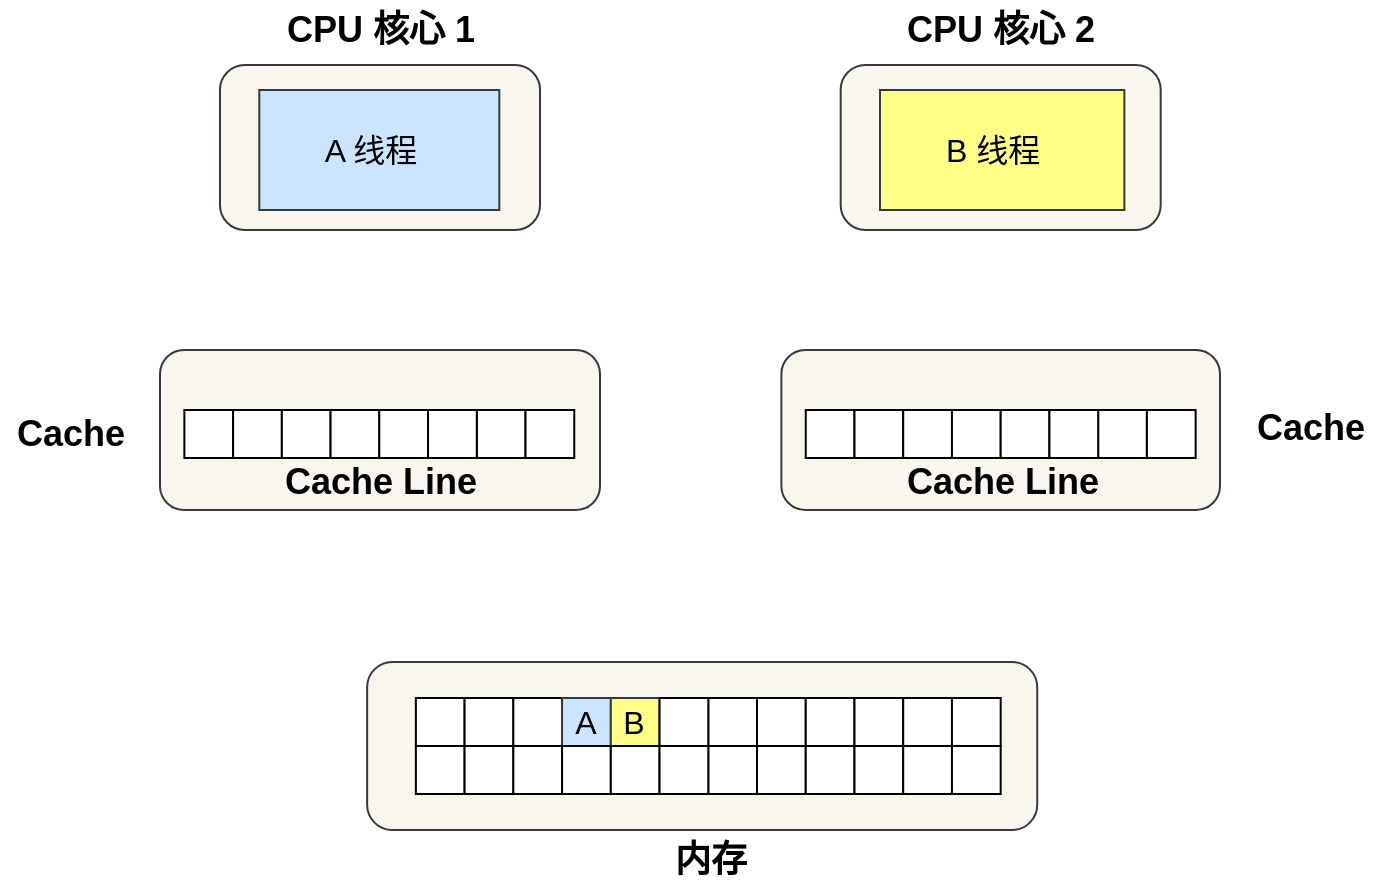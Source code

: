 <mxfile version="13.8.8" type="github">
  <diagram id="YQYUdGF5xfu3pPtqBIPY" name="Page-1">
    <mxGraphModel dx="4890" dy="3186" grid="1" gridSize="10" guides="1" tooltips="1" connect="1" arrows="1" fold="1" page="1" pageScale="1" pageWidth="827" pageHeight="1169" math="0" shadow="0">
      <root>
        <mxCell id="0" />
        <mxCell id="1" parent="0" />
        <mxCell id="lsBpb8DWqsiXdv3pU4EK-55" value="" style="rounded=1;whiteSpace=wrap;html=1;shadow=0;sketch=0;strokeWidth=1;fillColor=#f9f7ed;strokeColor=#36393d;" vertex="1" parent="1">
          <mxGeometry x="60" y="-62.5" width="160" height="82.5" as="geometry" />
        </mxCell>
        <mxCell id="lsBpb8DWqsiXdv3pU4EK-56" value="&lt;font style=&quot;font-size: 16px&quot;&gt;A 线程&amp;nbsp;&amp;nbsp;&lt;/font&gt;" style="rounded=0;whiteSpace=wrap;html=1;shadow=0;sketch=0;strokeWidth=1;fillColor=#cce5ff;strokeColor=#36393d;" vertex="1" parent="1">
          <mxGeometry x="79.66" y="-50" width="120" height="60" as="geometry" />
        </mxCell>
        <mxCell id="lsBpb8DWqsiXdv3pU4EK-57" value="" style="rounded=1;whiteSpace=wrap;html=1;shadow=0;sketch=0;strokeWidth=1;fillColor=#f9f7ed;strokeColor=#36393d;" vertex="1" parent="1">
          <mxGeometry x="133.563" y="236" width="335.057" height="84" as="geometry" />
        </mxCell>
        <mxCell id="lsBpb8DWqsiXdv3pU4EK-58" value="" style="rounded=1;whiteSpace=wrap;html=1;shadow=0;sketch=0;strokeWidth=1;fillColor=#f9f7ed;strokeColor=#36393d;" vertex="1" parent="1">
          <mxGeometry x="340.69" y="80" width="219.31" height="80" as="geometry" />
        </mxCell>
        <mxCell id="lsBpb8DWqsiXdv3pU4EK-59" value="" style="rounded=1;whiteSpace=wrap;html=1;shadow=0;sketch=0;strokeWidth=1;fillColor=#f9f7ed;strokeColor=#36393d;" vertex="1" parent="1">
          <mxGeometry x="30" y="80" width="220" height="80" as="geometry" />
        </mxCell>
        <mxCell id="lsBpb8DWqsiXdv3pU4EK-60" value="" style="rounded=0;whiteSpace=wrap;html=1;strokeWidth=1;" vertex="1" parent="1">
          <mxGeometry x="157.931" y="254" width="24.368" height="24" as="geometry" />
        </mxCell>
        <mxCell id="lsBpb8DWqsiXdv3pU4EK-61" value="" style="rounded=0;whiteSpace=wrap;html=1;strokeWidth=1;" vertex="1" parent="1">
          <mxGeometry x="182.299" y="254" width="24.368" height="24" as="geometry" />
        </mxCell>
        <mxCell id="lsBpb8DWqsiXdv3pU4EK-62" value="" style="rounded=0;whiteSpace=wrap;html=1;strokeWidth=1;" vertex="1" parent="1">
          <mxGeometry x="206.667" y="254" width="24.368" height="24" as="geometry" />
        </mxCell>
        <mxCell id="lsBpb8DWqsiXdv3pU4EK-63" value="A" style="rounded=0;whiteSpace=wrap;html=1;strokeWidth=1;fillColor=#cce5ff;strokeColor=#36393d;fontSize=16;" vertex="1" parent="1">
          <mxGeometry x="231.034" y="254" width="24.368" height="24" as="geometry" />
        </mxCell>
        <mxCell id="lsBpb8DWqsiXdv3pU4EK-64" value="B" style="rounded=0;whiteSpace=wrap;html=1;strokeWidth=1;fillColor=#ffff88;strokeColor=#36393d;fontSize=16;" vertex="1" parent="1">
          <mxGeometry x="255.402" y="254" width="24.368" height="24" as="geometry" />
        </mxCell>
        <mxCell id="lsBpb8DWqsiXdv3pU4EK-65" value="" style="rounded=0;whiteSpace=wrap;html=1;strokeWidth=1;" vertex="1" parent="1">
          <mxGeometry x="304.138" y="254" width="24.368" height="24" as="geometry" />
        </mxCell>
        <mxCell id="lsBpb8DWqsiXdv3pU4EK-66" value="" style="rounded=0;whiteSpace=wrap;html=1;strokeWidth=1;" vertex="1" parent="1">
          <mxGeometry x="279.77" y="254" width="24.368" height="24" as="geometry" />
        </mxCell>
        <mxCell id="lsBpb8DWqsiXdv3pU4EK-67" value="" style="rounded=0;whiteSpace=wrap;html=1;strokeWidth=1;sketch=0;shadow=0;" vertex="1" parent="1">
          <mxGeometry x="328.506" y="254" width="24.368" height="24" as="geometry" />
        </mxCell>
        <mxCell id="lsBpb8DWqsiXdv3pU4EK-68" value="" style="rounded=0;whiteSpace=wrap;html=1;strokeWidth=1;" vertex="1" parent="1">
          <mxGeometry x="352.874" y="254" width="24.368" height="24" as="geometry" />
        </mxCell>
        <mxCell id="lsBpb8DWqsiXdv3pU4EK-69" value="" style="rounded=0;whiteSpace=wrap;html=1;strokeWidth=1;" vertex="1" parent="1">
          <mxGeometry x="377.241" y="254" width="24.368" height="24" as="geometry" />
        </mxCell>
        <mxCell id="lsBpb8DWqsiXdv3pU4EK-70" value="" style="rounded=0;whiteSpace=wrap;html=1;" vertex="1" parent="1">
          <mxGeometry x="157.931" y="278" width="24.368" height="24" as="geometry" />
        </mxCell>
        <mxCell id="lsBpb8DWqsiXdv3pU4EK-71" value="" style="rounded=0;whiteSpace=wrap;html=1;" vertex="1" parent="1">
          <mxGeometry x="182.299" y="278" width="24.368" height="24" as="geometry" />
        </mxCell>
        <mxCell id="lsBpb8DWqsiXdv3pU4EK-72" value="" style="rounded=0;whiteSpace=wrap;html=1;" vertex="1" parent="1">
          <mxGeometry x="206.667" y="278" width="24.368" height="24" as="geometry" />
        </mxCell>
        <mxCell id="lsBpb8DWqsiXdv3pU4EK-73" value="" style="rounded=0;whiteSpace=wrap;html=1;" vertex="1" parent="1">
          <mxGeometry x="231.034" y="278" width="24.368" height="24" as="geometry" />
        </mxCell>
        <mxCell id="lsBpb8DWqsiXdv3pU4EK-74" value="" style="rounded=0;whiteSpace=wrap;html=1;" vertex="1" parent="1">
          <mxGeometry x="255.402" y="278" width="24.368" height="24" as="geometry" />
        </mxCell>
        <mxCell id="lsBpb8DWqsiXdv3pU4EK-75" value="" style="rounded=0;whiteSpace=wrap;html=1;" vertex="1" parent="1">
          <mxGeometry x="304.138" y="278" width="24.368" height="24" as="geometry" />
        </mxCell>
        <mxCell id="lsBpb8DWqsiXdv3pU4EK-76" value="" style="rounded=0;whiteSpace=wrap;html=1;" vertex="1" parent="1">
          <mxGeometry x="279.77" y="278" width="24.368" height="24" as="geometry" />
        </mxCell>
        <mxCell id="lsBpb8DWqsiXdv3pU4EK-77" value="" style="rounded=0;whiteSpace=wrap;html=1;" vertex="1" parent="1">
          <mxGeometry x="328.506" y="278" width="24.368" height="24" as="geometry" />
        </mxCell>
        <mxCell id="lsBpb8DWqsiXdv3pU4EK-78" value="" style="rounded=0;whiteSpace=wrap;html=1;" vertex="1" parent="1">
          <mxGeometry x="352.874" y="278" width="24.368" height="24" as="geometry" />
        </mxCell>
        <mxCell id="lsBpb8DWqsiXdv3pU4EK-79" value="" style="rounded=0;whiteSpace=wrap;html=1;" vertex="1" parent="1">
          <mxGeometry x="377.241" y="278" width="24.368" height="24" as="geometry" />
        </mxCell>
        <mxCell id="lsBpb8DWqsiXdv3pU4EK-80" value="" style="rounded=0;whiteSpace=wrap;html=1;fontSize=16;" vertex="1" parent="1">
          <mxGeometry x="42.184" y="110" width="24.368" height="24" as="geometry" />
        </mxCell>
        <mxCell id="lsBpb8DWqsiXdv3pU4EK-81" value="" style="rounded=0;whiteSpace=wrap;html=1;fontSize=16;" vertex="1" parent="1">
          <mxGeometry x="66.552" y="110" width="24.368" height="24" as="geometry" />
        </mxCell>
        <mxCell id="lsBpb8DWqsiXdv3pU4EK-82" value="" style="rounded=0;whiteSpace=wrap;html=1;" vertex="1" parent="1">
          <mxGeometry x="90.92" y="110" width="24.368" height="24" as="geometry" />
        </mxCell>
        <mxCell id="lsBpb8DWqsiXdv3pU4EK-83" value="" style="rounded=0;whiteSpace=wrap;html=1;" vertex="1" parent="1">
          <mxGeometry x="115.287" y="110" width="24.368" height="24" as="geometry" />
        </mxCell>
        <mxCell id="lsBpb8DWqsiXdv3pU4EK-84" value="" style="rounded=0;whiteSpace=wrap;html=1;" vertex="1" parent="1">
          <mxGeometry x="139.655" y="110" width="24.368" height="24" as="geometry" />
        </mxCell>
        <mxCell id="lsBpb8DWqsiXdv3pU4EK-85" value="" style="rounded=0;whiteSpace=wrap;html=1;" vertex="1" parent="1">
          <mxGeometry x="188.391" y="110" width="24.368" height="24" as="geometry" />
        </mxCell>
        <mxCell id="lsBpb8DWqsiXdv3pU4EK-86" value="" style="rounded=0;whiteSpace=wrap;html=1;" vertex="1" parent="1">
          <mxGeometry x="164.023" y="110" width="24.368" height="24" as="geometry" />
        </mxCell>
        <mxCell id="lsBpb8DWqsiXdv3pU4EK-87" value="" style="rounded=0;whiteSpace=wrap;html=1;" vertex="1" parent="1">
          <mxGeometry x="212.759" y="110" width="24.368" height="24" as="geometry" />
        </mxCell>
        <mxCell id="lsBpb8DWqsiXdv3pU4EK-88" value="" style="rounded=0;whiteSpace=wrap;html=1;fontSize=16;" vertex="1" parent="1">
          <mxGeometry x="352.874" y="110" width="24.368" height="24" as="geometry" />
        </mxCell>
        <mxCell id="lsBpb8DWqsiXdv3pU4EK-89" value="" style="rounded=0;whiteSpace=wrap;html=1;fontSize=16;" vertex="1" parent="1">
          <mxGeometry x="377.241" y="110" width="24.368" height="24" as="geometry" />
        </mxCell>
        <mxCell id="lsBpb8DWqsiXdv3pU4EK-90" value="" style="rounded=0;whiteSpace=wrap;html=1;" vertex="1" parent="1">
          <mxGeometry x="401.609" y="110" width="24.368" height="24" as="geometry" />
        </mxCell>
        <mxCell id="lsBpb8DWqsiXdv3pU4EK-91" value="" style="rounded=0;whiteSpace=wrap;html=1;" vertex="1" parent="1">
          <mxGeometry x="425.977" y="110" width="24.368" height="24" as="geometry" />
        </mxCell>
        <mxCell id="lsBpb8DWqsiXdv3pU4EK-92" value="" style="rounded=0;whiteSpace=wrap;html=1;" vertex="1" parent="1">
          <mxGeometry x="450.345" y="110" width="24.368" height="24" as="geometry" />
        </mxCell>
        <mxCell id="lsBpb8DWqsiXdv3pU4EK-93" value="" style="rounded=0;whiteSpace=wrap;html=1;" vertex="1" parent="1">
          <mxGeometry x="499.08" y="110" width="24.368" height="24" as="geometry" />
        </mxCell>
        <mxCell id="lsBpb8DWqsiXdv3pU4EK-94" value="" style="rounded=0;whiteSpace=wrap;html=1;" vertex="1" parent="1">
          <mxGeometry x="474.713" y="110" width="24.368" height="24" as="geometry" />
        </mxCell>
        <mxCell id="lsBpb8DWqsiXdv3pU4EK-95" value="" style="rounded=0;whiteSpace=wrap;html=1;" vertex="1" parent="1">
          <mxGeometry x="523.448" y="110" width="24.368" height="24" as="geometry" />
        </mxCell>
        <mxCell id="lsBpb8DWqsiXdv3pU4EK-96" value="" style="rounded=0;whiteSpace=wrap;html=1;strokeWidth=1;" vertex="1" parent="1">
          <mxGeometry x="401.609" y="254" width="24.368" height="24" as="geometry" />
        </mxCell>
        <mxCell id="lsBpb8DWqsiXdv3pU4EK-97" value="" style="rounded=0;whiteSpace=wrap;html=1;" vertex="1" parent="1">
          <mxGeometry x="401.609" y="278" width="24.368" height="24" as="geometry" />
        </mxCell>
        <mxCell id="lsBpb8DWqsiXdv3pU4EK-98" value="" style="rounded=0;whiteSpace=wrap;html=1;" vertex="1" parent="1">
          <mxGeometry x="425.977" y="254" width="24.368" height="24" as="geometry" />
        </mxCell>
        <mxCell id="lsBpb8DWqsiXdv3pU4EK-99" value="" style="rounded=0;whiteSpace=wrap;html=1;" vertex="1" parent="1">
          <mxGeometry x="425.977" y="278" width="24.368" height="24" as="geometry" />
        </mxCell>
        <mxCell id="lsBpb8DWqsiXdv3pU4EK-100" value="CPU 核心 1" style="text;html=1;align=center;verticalAlign=middle;resizable=0;points=[];autosize=1;fontSize=18;fontStyle=1" vertex="1" parent="1">
          <mxGeometry x="84.66" y="-95" width="110" height="30" as="geometry" />
        </mxCell>
        <mxCell id="lsBpb8DWqsiXdv3pU4EK-101" value="" style="rounded=1;whiteSpace=wrap;html=1;shadow=0;sketch=0;strokeWidth=1;fillColor=#f9f7ed;strokeColor=#36393d;" vertex="1" parent="1">
          <mxGeometry x="370.34" y="-62.5" width="160" height="82.5" as="geometry" />
        </mxCell>
        <mxCell id="lsBpb8DWqsiXdv3pU4EK-102" value="&lt;font style=&quot;font-size: 16px&quot;&gt;B 线程&amp;nbsp;&amp;nbsp;&lt;/font&gt;" style="rounded=0;whiteSpace=wrap;html=1;shadow=0;sketch=0;strokeWidth=1;fillColor=#ffff88;strokeColor=#36393d;" vertex="1" parent="1">
          <mxGeometry x="390" y="-50" width="122.18" height="60" as="geometry" />
        </mxCell>
        <mxCell id="lsBpb8DWqsiXdv3pU4EK-103" value="CPU 核心 2" style="text;html=1;align=center;verticalAlign=middle;resizable=0;points=[];autosize=1;fontSize=18;fontStyle=1" vertex="1" parent="1">
          <mxGeometry x="395.0" y="-95" width="110" height="30" as="geometry" />
        </mxCell>
        <mxCell id="lsBpb8DWqsiXdv3pU4EK-104" value="Cache Line" style="text;html=1;align=center;verticalAlign=middle;resizable=0;points=[];autosize=1;fontSize=18;fontStyle=1" vertex="1" parent="1">
          <mxGeometry x="396.09" y="131" width="110" height="30" as="geometry" />
        </mxCell>
        <mxCell id="lsBpb8DWqsiXdv3pU4EK-105" value="Cache Line" style="text;html=1;align=center;verticalAlign=middle;resizable=0;points=[];autosize=1;fontSize=18;fontStyle=1" vertex="1" parent="1">
          <mxGeometry x="84.66" y="131" width="110" height="30" as="geometry" />
        </mxCell>
        <mxCell id="lsBpb8DWqsiXdv3pU4EK-106" value="内存" style="text;html=1;align=center;verticalAlign=middle;resizable=0;points=[];autosize=1;fontSize=18;fontStyle=1" vertex="1" parent="1">
          <mxGeometry x="279.77" y="320" width="50" height="30" as="geometry" />
        </mxCell>
        <mxCell id="lsBpb8DWqsiXdv3pU4EK-107" value="Cache" style="text;html=1;align=center;verticalAlign=middle;resizable=0;points=[];autosize=1;fontSize=18;fontStyle=1" vertex="1" parent="1">
          <mxGeometry x="-50" y="107" width="70" height="30" as="geometry" />
        </mxCell>
        <mxCell id="lsBpb8DWqsiXdv3pU4EK-108" value="Cache" style="text;html=1;align=center;verticalAlign=middle;resizable=0;points=[];autosize=1;fontSize=18;fontStyle=1" vertex="1" parent="1">
          <mxGeometry x="570" y="104" width="70" height="30" as="geometry" />
        </mxCell>
      </root>
    </mxGraphModel>
  </diagram>
</mxfile>
